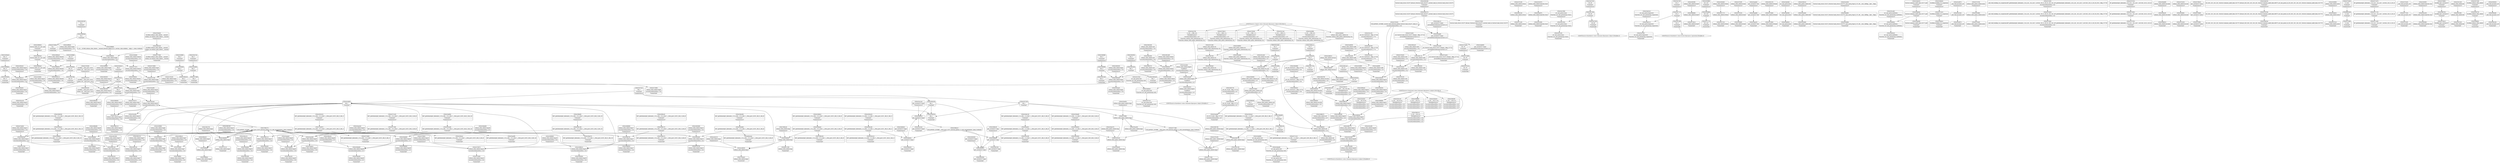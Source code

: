 digraph {
	CE0x5359ce0 [shape=record,shape=Mrecord,label="{CE0x5359ce0|selinux_xfrm_delete:tmp22|security/selinux/xfrm.c,144|*SummSource*}"]
	CE0x53612e0 [shape=record,shape=Mrecord,label="{CE0x53612e0|selinux_xfrm_delete:return}"]
	CE0x5357a60 [shape=record,shape=Mrecord,label="{CE0x5357a60|selinux_xfrm_delete:ctx|Function::selinux_xfrm_delete&Arg::ctx::|*SummSource*}"]
	CE0x538bd60 [shape=record,shape=Mrecord,label="{CE0x538bd60|selinux_xfrm_delete:tmp26|security/selinux/xfrm.c,145}"]
	CE0x538b140 [shape=record,shape=Mrecord,label="{CE0x538b140|i32_1|*Constant*|*SummSink*}"]
	CE0x53b09c0 [shape=record,shape=Mrecord,label="{CE0x53b09c0|get_current227:tmp2|*SummSource*}"]
	CE0x5352080 [shape=record,shape=Mrecord,label="{CE0x5352080|selinux_xfrm_delete:land.lhs.true2|*SummSink*}"]
	CE0x53ab900 [shape=record,shape=Mrecord,label="{CE0x53ab900|get_current227:tmp4|./arch/x86/include/asm/current.h,14|*SummSink*}"]
	CE0x5362bf0 [shape=record,shape=Mrecord,label="{CE0x5362bf0|selinux_xfrm_delete:tmp13|security/selinux/xfrm.c,142}"]
	CE0x53aa3d0 [shape=record,shape=Mrecord,label="{CE0x53aa3d0|selinux_xfrm_delete:tmp32|security/selinux/xfrm.c,150}"]
	CE0x53a7990 [shape=record,shape=Mrecord,label="{CE0x53a7990|avc_has_perm:tclass|Function::avc_has_perm&Arg::tclass::|*SummSource*}"]
	CE0x5377b70 [shape=record,shape=Mrecord,label="{CE0x5377b70|selinux_xfrm_delete:tobool1|security/selinux/xfrm.c,142}"]
	CE0x4c4afe0 [shape=record,shape=Mrecord,label="{CE0x4c4afe0|i64_1|*Constant*}"]
	CE0x53a77c0 [shape=record,shape=Mrecord,label="{CE0x53a77c0|i32_4|*Constant*}"]
	CE0x5377800 [shape=record,shape=Mrecord,label="{CE0x5377800|i64*_getelementptr_inbounds_(_2_x_i64_,_2_x_i64_*___llvm_gcov_ctr9,_i64_0,_i64_1)|*Constant*}"]
	CE0x5366aa0 [shape=record,shape=Mrecord,label="{CE0x5366aa0|%struct.xfrm_sec_ctx*_null|*Constant*|*SummSink*}"]
	CE0x538c200 [shape=record,shape=Mrecord,label="{CE0x538c200|selinux_xfrm_delete:tmp27|security/selinux/xfrm.c,145}"]
	CE0x5370f90 [shape=record,shape=Mrecord,label="{CE0x5370f90|selinux_xfrm_policy_delete:tmp1}"]
	CE0x535c4e0 [shape=record,shape=Mrecord,label="{CE0x535c4e0|selinux_xfrm_delete:ctx_sid|security/selinux/xfrm.c,147|*SummSource*}"]
	CE0x538a070 [shape=record,shape=Mrecord,label="{CE0x538a070|i64*_getelementptr_inbounds_(_15_x_i64_,_15_x_i64_*___llvm_gcov_ctr25,_i64_0,_i64_13)|*Constant*|*SummSink*}"]
	CE0x5389110 [shape=record,shape=Mrecord,label="{CE0x5389110|selinux_xfrm_delete:tmp25|security/selinux/xfrm.c,144|*SummSink*}"]
	CE0x535cca0 [shape=record,shape=Mrecord,label="{CE0x535cca0|_ret_i32_%retval.0,_!dbg_!27728|security/selinux/avc.c,775|*SummSink*}"]
	CE0x53a6e20 [shape=record,shape=Mrecord,label="{CE0x53a6e20|avc_has_perm:ssid|Function::avc_has_perm&Arg::ssid::|*SummSink*}"]
	CE0x5384210 [shape=record,shape=Mrecord,label="{CE0x5384210|i32_22|*Constant*|*SummSink*}"]
	CE0x5373b10 [shape=record,shape=Mrecord,label="{CE0x5373b10|selinux_xfrm_delete:if.end7|*SummSink*}"]
	CE0x538c310 [shape=record,shape=Mrecord,label="{CE0x538c310|selinux_xfrm_delete:tmp27|security/selinux/xfrm.c,145|*SummSource*}"]
	CE0x535bdb0 [shape=record,shape=Mrecord,label="{CE0x535bdb0|i32_142|*Constant*}"]
	CE0x5355530 [shape=record,shape=Mrecord,label="{CE0x5355530|selinux_xfrm_policy_delete:tmp}"]
	CE0x53a5ad0 [shape=record,shape=Mrecord,label="{CE0x53a5ad0|selinux_xfrm_delete:tmp31|*LoadInst*|security/selinux/xfrm.c,147}"]
	CE0x5384790 [shape=record,shape=Mrecord,label="{CE0x5384790|selinux_xfrm_delete:security|security/selinux/xfrm.c,142|*SummSource*}"]
	CE0x5357220 [shape=record,shape=Mrecord,label="{CE0x5357220|selinux_xfrm_delete:if.then|*SummSink*}"]
	CE0x53702f0 [shape=record,shape=Mrecord,label="{CE0x53702f0|selinux_xfrm_delete:if.end|*SummSource*}"]
	CE0x53aae50 [shape=record,shape=Mrecord,label="{CE0x53aae50|get_current227:bb|*SummSink*}"]
	CE0x5385270 [shape=record,shape=Mrecord,label="{CE0x5385270|%struct.task_struct.1015**_bitcast_(%struct.task_struct**_current_task_to_%struct.task_struct.1015**)|*Constant*}"]
	CE0x5360f60 [shape=record,shape=Mrecord,label="{CE0x5360f60|i64_3|*Constant*}"]
	"CONST[source:0(mediator),value:2(dynamic)][purpose:{subject}][SnkIdx:0]"
	CE0x5365500 [shape=record,shape=Mrecord,label="{CE0x5365500|i8_1|*Constant*|*SummSource*}"]
	CE0x53607d0 [shape=record,shape=Mrecord,label="{CE0x53607d0|selinux_xfrm_policy_delete:tmp2|*SummSource*}"]
	CE0x5360fd0 [shape=record,shape=Mrecord,label="{CE0x5360fd0|i64_3|*Constant*|*SummSource*}"]
	CE0x5361220 [shape=record,shape=Mrecord,label="{CE0x5361220|selinux_xfrm_delete:if.then6|*SummSource*}"]
	CE0x53abc10 [shape=record,shape=Mrecord,label="{CE0x53abc10|get_current227:tmp4|./arch/x86/include/asm/current.h,14|*SummSource*}"]
	CE0x53a64d0 [shape=record,shape=Mrecord,label="{CE0x53a64d0|avc_has_perm:entry|*SummSource*}"]
	CE0x536f9b0 [shape=record,shape=Mrecord,label="{CE0x536f9b0|selinux_xfrm_delete:tmp8|security/selinux/xfrm.c,142|*SummSink*}"]
	CE0x5379280 [shape=record,shape=Mrecord,label="{CE0x5379280|GLOBAL:__llvm_gcov_ctr25|Global_var:__llvm_gcov_ctr25|*SummSource*}"]
	CE0x53a7520 [shape=record,shape=Mrecord,label="{CE0x53a7520|i16_39|*Constant*|*SummSource*}"]
	CE0x5355b60 [shape=record,shape=Mrecord,label="{CE0x5355b60|selinux_xfrm_policy_delete:bb|*SummSink*}"]
	CE0x5356000 [shape=record,shape=Mrecord,label="{CE0x5356000|selinux_xfrm_policy_delete:call|security/selinux/xfrm.c,327|*SummSource*}"]
	CE0x53736f0 [shape=record,shape=Mrecord,label="{CE0x53736f0|i64_5|*Constant*|*SummSink*}"]
	CE0x5368b80 [shape=record,shape=Mrecord,label="{CE0x5368b80|selinux_xfrm_delete:tmp18|security/selinux/xfrm.c,142|*SummSource*}"]
	CE0x53666b0 [shape=record,shape=Mrecord,label="{CE0x53666b0|selinux_xfrm_delete:tmp21|security/selinux/xfrm.c,142|*SummSource*}"]
	CE0x53e5cc0 [shape=record,shape=Mrecord,label="{CE0x53e5cc0|i64*_getelementptr_inbounds_(_2_x_i64_,_2_x_i64_*___llvm_gcov_ctr21,_i64_0,_i64_1)|*Constant*|*SummSink*}"]
	CE0x53ab9f0 [shape=record,shape=Mrecord,label="{CE0x53ab9f0|%struct.task_struct.1015*_(%struct.task_struct.1015**)*_asm_movq_%gs:$_1:P_,$0_,_r,im,_dirflag_,_fpsr_,_flags_}"]
	CE0x5359790 [shape=record,shape=Mrecord,label="{CE0x5359790|i64_10|*Constant*|*SummSink*}"]
	CE0x53ce2a0 [shape=record,shape=Mrecord,label="{CE0x53ce2a0|get_current227:tmp3|*SummSink*}"]
	CE0x53896e0 [shape=record,shape=Mrecord,label="{CE0x53896e0|i64*_getelementptr_inbounds_(_15_x_i64_,_15_x_i64_*___llvm_gcov_ctr25,_i64_0,_i64_12)|*Constant*|*SummSink*}"]
	CE0x53ab140 [shape=record,shape=Mrecord,label="{CE0x53ab140|i64*_getelementptr_inbounds_(_2_x_i64_,_2_x_i64_*___llvm_gcov_ctr21,_i64_0,_i64_0)|*Constant*|*SummSource*}"]
	CE0x53594e0 [shape=record,shape=Mrecord,label="{CE0x53594e0|i64_11|*Constant*|*SummSource*}"]
	CE0x535eaa0 [shape=record,shape=Mrecord,label="{CE0x535eaa0|selinux_xfrm_delete:tmp4|security/selinux/xfrm.c,142|*SummSink*}"]
	CE0x535e6d0 [shape=record,shape=Mrecord,label="{CE0x535e6d0|i64*_getelementptr_inbounds_(_15_x_i64_,_15_x_i64_*___llvm_gcov_ctr25,_i64_0,_i64_6)|*Constant*}"]
	CE0x5393030 [shape=record,shape=Mrecord,label="{CE0x5393030|selinux_xfrm_delete:tmp4|security/selinux/xfrm.c,142|*SummSource*}"]
	CE0x535c0d0 [shape=record,shape=Mrecord,label="{CE0x535c0d0|i32_3|*Constant*|*SummSource*}"]
	CE0x53a7f40 [shape=record,shape=Mrecord,label="{CE0x53a7f40|avc_has_perm:requested|Function::avc_has_perm&Arg::requested::|*SummSink*}"]
	CE0x5385580 [shape=record,shape=Mrecord,label="{CE0x5385580|%struct.task_struct.1015**_bitcast_(%struct.task_struct**_current_task_to_%struct.task_struct.1015**)|*Constant*|*SummSource*}"]
	CE0x53a85e0 [shape=record,shape=Mrecord,label="{CE0x53a85e0|avc_has_perm:auditdata|Function::avc_has_perm&Arg::auditdata::|*SummSink*}"]
	CE0x537a780 [shape=record,shape=Mrecord,label="{CE0x537a780|selinux_xfrm_delete:tmp11|security/selinux/xfrm.c,142|*SummSink*}"]
	CE0x53841a0 [shape=record,shape=Mrecord,label="{CE0x53841a0|i32_22|*Constant*|*SummSource*}"]
	CE0x53603e0 [shape=record,shape=Mrecord,label="{CE0x53603e0|selinux_xfrm_delete:tmp10|security/selinux/xfrm.c,142|*SummSink*}"]
	CE0x53892b0 [shape=record,shape=Mrecord,label="{CE0x53892b0|i64*_getelementptr_inbounds_(_15_x_i64_,_15_x_i64_*___llvm_gcov_ctr25,_i64_0,_i64_12)|*Constant*|*SummSource*}"]
	CE0x5366ea0 [shape=record,shape=Mrecord,label="{CE0x5366ea0|selinux_xfrm_delete:tobool5|security/selinux/xfrm.c,144|*SummSource*}"]
	CE0x535c380 [shape=record,shape=Mrecord,label="{CE0x535c380|selinux_xfrm_delete:ctx_sid|security/selinux/xfrm.c,147}"]
	CE0x53a9cb0 [shape=record,shape=Mrecord,label="{CE0x53a9cb0|selinux_xfrm_delete:retval.0|*SummSink*}"]
	CE0x53636c0 [shape=record,shape=Mrecord,label="{CE0x53636c0|_ret_i32_%retval.0,_!dbg_!27751|security/selinux/xfrm.c,150|*SummSink*}"]
	CE0x53687f0 [shape=record,shape=Mrecord,label="{CE0x53687f0|selinux_xfrm_delete:tmp17|security/selinux/xfrm.c,142}"]
	CE0x53767e0 [shape=record,shape=Mrecord,label="{CE0x53767e0|selinux_xfrm_delete:tmp13|security/selinux/xfrm.c,142|*SummSink*}"]
	CE0x5371b10 [shape=record,shape=Mrecord,label="{CE0x5371b10|GLOBAL:lockdep_rcu_suspicious|*Constant*}"]
	CE0x5355d50 [shape=record,shape=Mrecord,label="{CE0x5355d50|selinux_xfrm_policy_delete:call|security/selinux/xfrm.c,327|*SummSink*}"]
	CE0x7060ce0 [shape=record,shape=Mrecord,label="{CE0x7060ce0|selinux_xfrm_delete:tmp|*SummSource*}"]
	CE0x536fb40 [shape=record,shape=Mrecord,label="{CE0x536fb40|selinux_xfrm_delete:tmp8|security/selinux/xfrm.c,142|*SummSource*}"]
	CE0x53a8900 [shape=record,shape=Mrecord,label="{CE0x53a8900|avc_has_perm:auditdata|Function::avc_has_perm&Arg::auditdata::}"]
	CE0x5362360 [shape=record,shape=Mrecord,label="{CE0x5362360|selinux_xfrm_delete:tmp12|security/selinux/xfrm.c,142|*SummSource*}"]
	CE0x538f8a0 [shape=record,shape=Mrecord,label="{CE0x538f8a0|selinux_xfrm_delete:tmp3}"]
	CE0x535e740 [shape=record,shape=Mrecord,label="{CE0x535e740|i64_5|*Constant*|*SummSource*}"]
	CE0x5349ae0 [shape=record,shape=Mrecord,label="{CE0x5349ae0|i64*_getelementptr_inbounds_(_15_x_i64_,_15_x_i64_*___llvm_gcov_ctr25,_i64_0,_i64_0)|*Constant*}"]
	CE0x72cdac0 [shape=record,shape=Mrecord,label="{CE0x72cdac0|selinux_xfrm_delete:tmp1|*SummSink*}"]
	CE0x5370250 [shape=record,shape=Mrecord,label="{CE0x5370250|selinux_xfrm_delete:if.end}"]
	CE0x53ce340 [shape=record,shape=Mrecord,label="{CE0x53ce340|_call_void_mcount()_#3}"]
	CE0x5378610 [shape=record,shape=Mrecord,label="{CE0x5378610|4:_i32,_:_CRE_2,4_|*MultipleSource*|security/selinux/xfrm.c,147|Function::selinux_xfrm_delete&Arg::ctx::|Function::selinux_xfrm_policy_delete&Arg::ctx::}"]
	CE0x53a6d80 [shape=record,shape=Mrecord,label="{CE0x53a6d80|avc_has_perm:ssid|Function::avc_has_perm&Arg::ssid::|*SummSource*}"]
	CE0x5391d10 [shape=record,shape=Mrecord,label="{CE0x5391d10|i64*_getelementptr_inbounds_(_15_x_i64_,_15_x_i64_*___llvm_gcov_ctr25,_i64_0,_i64_1)|*Constant*|*SummSource*}"]
	CE0x5377940 [shape=record,shape=Mrecord,label="{CE0x5377940|GLOBAL:selinux_xfrm_delete.__warned|Global_var:selinux_xfrm_delete.__warned|*SummSink*}"]
	CE0x53aade0 [shape=record,shape=Mrecord,label="{CE0x53aade0|get_current227:bb|*SummSource*}"]
	CE0x53539b0 [shape=record,shape=Mrecord,label="{CE0x53539b0|selinux_xfrm_policy_delete:entry}"]
	CE0x537afa0 [shape=record,shape=Mrecord,label="{CE0x537afa0|_call_void_lockdep_rcu_suspicious(i8*_getelementptr_inbounds_(_24_x_i8_,_24_x_i8_*_.str244,_i32_0,_i32_0),_i32_142,_i8*_getelementptr_inbounds_(_45_x_i8_,_45_x_i8_*_.str1245,_i32_0,_i32_0))_#10,_!dbg_!27729|security/selinux/xfrm.c,142|*SummSink*}"]
	CE0x538bfe0 [shape=record,shape=Mrecord,label="{CE0x538bfe0|selinux_xfrm_delete:tmp26|security/selinux/xfrm.c,145|*SummSink*}"]
	CE0x5359a50 [shape=record,shape=Mrecord,label="{CE0x5359a50|selinux_xfrm_delete:tmp22|security/selinux/xfrm.c,144|*SummSink*}"]
	CE0x606c6a0 [shape=record,shape=Mrecord,label="{CE0x606c6a0|i64*_getelementptr_inbounds_(_15_x_i64_,_15_x_i64_*___llvm_gcov_ctr25,_i64_0,_i64_6)|*Constant*|*SummSink*}"]
	CE0x538f9a0 [shape=record,shape=Mrecord,label="{CE0x538f9a0|selinux_xfrm_delete:tmp3|*SummSink*}"]
	CE0x5376350 [shape=record,shape=Mrecord,label="{CE0x5376350|COLLAPSED:_GCMRE_current_task_external_global_%struct.task_struct*:_elem_0::|security/selinux/xfrm.c,142}"]
	CE0x5361040 [shape=record,shape=Mrecord,label="{CE0x5361040|i64_3|*Constant*|*SummSink*}"]
	CE0x53707b0 [shape=record,shape=Mrecord,label="{CE0x53707b0|i8*_getelementptr_inbounds_(_45_x_i8_,_45_x_i8_*_.str1245,_i32_0,_i32_0)|*Constant*|*SummSink*}"]
	CE0x5390a20 [shape=record,shape=Mrecord,label="{CE0x5390a20|selinux_xfrm_delete:tmp3|*SummSource*}"]
	CE0x53cdc80 [shape=record,shape=Mrecord,label="{CE0x53cdc80|%struct.task_struct.1015*_(%struct.task_struct.1015**)*_asm_movq_%gs:$_1:P_,$0_,_r,im,_dirflag_,_fpsr_,_flags_|*SummSource*}"]
	CE0x538e600 [shape=record,shape=Mrecord,label="{CE0x538e600|selinux_xfrm_delete:tmp2}"]
	CE0x536acf0 [shape=record,shape=Mrecord,label="{CE0x536acf0|selinux_xfrm_delete:do.body}"]
	CE0x53a7380 [shape=record,shape=Mrecord,label="{CE0x53a7380|i16_39|*Constant*}"]
	CE0x5360180 [shape=record,shape=Mrecord,label="{CE0x5360180|selinux_xfrm_delete:tmp15|security/selinux/xfrm.c,142|*SummSource*}"]
	CE0x53730b0 [shape=record,shape=Mrecord,label="{CE0x53730b0|selinux_xfrm_delete:if.then6|*SummSink*}"]
	CE0x5364bb0 [shape=record,shape=Mrecord,label="{CE0x5364bb0|selinux_xfrm_delete:tmp16|security/selinux/xfrm.c,142}"]
	CE0x53635b0 [shape=record,shape=Mrecord,label="{CE0x53635b0|get_current227:tmp1|*SummSink*}"]
	CE0x535a5d0 [shape=record,shape=Mrecord,label="{CE0x535a5d0|selinux_xfrm_delete:tmp24|security/selinux/xfrm.c,144|*SummSink*}"]
	CE0x5370190 [shape=record,shape=Mrecord,label="{CE0x5370190|selinux_xfrm_delete:return|*SummSource*}"]
	CE0x535e1e0 [shape=record,shape=Mrecord,label="{CE0x535e1e0|4:_i32,_:_CR_20,24_|*MultipleSource*|security/selinux/xfrm.c,142|security/selinux/xfrm.c,142|security/selinux/xfrm.c,147}"]
	CE0x539d0b0 [shape=record,shape=Mrecord,label="{CE0x539d0b0|4:_i32,_:_CR_0,4_|*MultipleSource*|security/selinux/xfrm.c,142|security/selinux/xfrm.c,142|security/selinux/xfrm.c,147}"]
	CE0x7060c70 [shape=record,shape=Mrecord,label="{CE0x7060c70|COLLAPSED:_GCMRE___llvm_gcov_ctr25_internal_global_15_x_i64_zeroinitializer:_elem_0:default:}"]
	CE0x538e700 [shape=record,shape=Mrecord,label="{CE0x538e700|selinux_xfrm_delete:tmp2|*SummSource*}"]
	CE0x5378500 [shape=record,shape=Mrecord,label="{CE0x5378500|4:_i32,_:_CRE_1,2_|*MultipleSource*|security/selinux/xfrm.c,147|Function::selinux_xfrm_delete&Arg::ctx::|Function::selinux_xfrm_policy_delete&Arg::ctx::}"]
	CE0x53747b0 [shape=record,shape=Mrecord,label="{CE0x53747b0|selinux_xfrm_policy_delete:entry|*SummSource*}"]
	CE0x5369420 [shape=record,shape=Mrecord,label="{CE0x5369420|i64_4|*Constant*|*SummSink*}"]
	CE0x5374060 [shape=record,shape=Mrecord,label="{CE0x5374060|i64*_getelementptr_inbounds_(_15_x_i64_,_15_x_i64_*___llvm_gcov_ctr25,_i64_0,_i64_1)|*Constant*|*SummSink*}"]
	CE0x537d100 [shape=record,shape=Mrecord,label="{CE0x537d100|selinux_xfrm_delete:do.end|*SummSource*}"]
	CE0x6a11580 [shape=record,shape=Mrecord,label="{CE0x6a11580|selinux_xfrm_delete:tmp|*SummSink*}"]
	CE0x535f6c0 [shape=record,shape=Mrecord,label="{CE0x535f6c0|selinux_xfrm_delete:tmp6|security/selinux/xfrm.c,142}"]
	CE0x53a5760 [shape=record,shape=Mrecord,label="{CE0x53a5760|4:_i32,_:_CRE_4,8_|*MultipleSource*|security/selinux/xfrm.c,147|Function::selinux_xfrm_delete&Arg::ctx::|Function::selinux_xfrm_policy_delete&Arg::ctx::}"]
	CE0x5379b20 [shape=record,shape=Mrecord,label="{CE0x5379b20|get_current227:entry|*SummSource*}"]
	CE0x53a6230 [shape=record,shape=Mrecord,label="{CE0x53a6230|i32_(i32,_i32,_i16,_i32,_%struct.common_audit_data.1017*)*_bitcast_(i32_(i32,_i32,_i16,_i32,_%struct.common_audit_data.495*)*_avc_has_perm_to_i32_(i32,_i32,_i16,_i32,_%struct.common_audit_data.1017*)*)|*Constant*|*SummSource*}"]
	CE0x538ace0 [shape=record,shape=Mrecord,label="{CE0x538ace0|selinux_xfrm_delete:tmp29|security/selinux/xfrm.c,147|*SummSource*}"]
	CE0x5364a00 [shape=record,shape=Mrecord,label="{CE0x5364a00|selinux_xfrm_delete:tmp15|security/selinux/xfrm.c,142|*SummSink*}"]
	CE0x4c4b120 [shape=record,shape=Mrecord,label="{CE0x4c4b120|selinux_xfrm_delete:tmp1|*SummSource*}"]
	CE0x53a8490 [shape=record,shape=Mrecord,label="{CE0x53a8490|%struct.common_audit_data.1017*_null|*Constant*|*SummSink*}"]
	CE0x5356880 [shape=record,shape=Mrecord,label="{CE0x5356880|selinux_xfrm_delete:entry|*SummSource*}"]
	CE0x5379e60 [shape=record,shape=Mrecord,label="{CE0x5379e60|get_current227:entry}"]
	CE0x5373790 [shape=record,shape=Mrecord,label="{CE0x5373790|selinux_xfrm_delete:tmp9|security/selinux/xfrm.c,142}"]
	CE0x537efb0 [shape=record,shape=Mrecord,label="{CE0x537efb0|i1_true|*Constant*|*SummSink*}"]
	CE0x534a8c0 [shape=record,shape=Mrecord,label="{CE0x534a8c0|selinux_xfrm_delete:entry}"]
	CE0x535fec0 [shape=record,shape=Mrecord,label="{CE0x535fec0|i64*_getelementptr_inbounds_(_15_x_i64_,_15_x_i64_*___llvm_gcov_ctr25,_i64_0,_i64_8)|*Constant*|*SummSink*}"]
	CE0x5373860 [shape=record,shape=Mrecord,label="{CE0x5373860|selinux_xfrm_delete:tmp9|security/selinux/xfrm.c,142|*SummSink*}"]
	CE0x537a340 [shape=record,shape=Mrecord,label="{CE0x537a340|_ret_%struct.task_struct.1015*_%tmp4,_!dbg_!27714|./arch/x86/include/asm/current.h,14|*SummSource*}"]
	CE0x53a7cf0 [shape=record,shape=Mrecord,label="{CE0x53a7cf0|i32_4|*Constant*|*SummSource*}"]
	CE0x5373bd0 [shape=record,shape=Mrecord,label="{CE0x5373bd0|selinux_xfrm_delete:if.then6}"]
	CE0x53610e0 [shape=record,shape=Mrecord,label="{CE0x53610e0|i64_2|*Constant*}"]
	CE0x5389000 [shape=record,shape=Mrecord,label="{CE0x5389000|selinux_xfrm_delete:tmp25|security/selinux/xfrm.c,144|*SummSource*}"]
	CE0x53562c0 [shape=record,shape=Mrecord,label="{CE0x53562c0|selinux_xfrm_policy_delete:bb|*SummSource*}"]
	CE0x53aa6c0 [shape=record,shape=Mrecord,label="{CE0x53aa6c0|selinux_xfrm_delete:tmp32|security/selinux/xfrm.c,150|*SummSink*}"]
	CE0x535af50 [shape=record,shape=Mrecord,label="{CE0x535af50|selinux_xfrm_policy_delete:tmp1|*SummSource*}"]
	CE0x534a4b0 [shape=record,shape=Mrecord,label="{CE0x534a4b0|selinux_xfrm_policy_delete:ctx|Function::selinux_xfrm_policy_delete&Arg::ctx::|*SummSink*}"]
	CE0x5371970 [shape=record,shape=Mrecord,label="{CE0x5371970|i8*_getelementptr_inbounds_(_24_x_i8_,_24_x_i8_*_.str244,_i32_0,_i32_0)|*Constant*|*SummSource*}"]
	CE0x535bb50 [shape=record,shape=Mrecord,label="{CE0x535bb50|GLOBAL:lockdep_rcu_suspicious|*Constant*|*SummSource*}"]
	CE0x53738d0 [shape=record,shape=Mrecord,label="{CE0x53738d0|selinux_xfrm_delete:tmp9|security/selinux/xfrm.c,142|*SummSource*}"]
	CE0x53a7210 [shape=record,shape=Mrecord,label="{CE0x53a7210|avc_has_perm:tsid|Function::avc_has_perm&Arg::tsid::|*SummSink*}"]
	CE0x5372710 [shape=record,shape=Mrecord,label="{CE0x5372710|i32_142|*Constant*|*SummSink*}"]
	CE0x5368d10 [shape=record,shape=Mrecord,label="{CE0x5368d10|selinux_xfrm_delete:do.body|*SummSink*}"]
	CE0x5359fd0 [shape=record,shape=Mrecord,label="{CE0x5359fd0|selinux_xfrm_delete:tmp23|security/selinux/xfrm.c,144|*SummSource*}"]
	CE0x535f960 [shape=record,shape=Mrecord,label="{CE0x535f960|selinux_xfrm_delete:tmp6|security/selinux/xfrm.c,142|*SummSink*}"]
	CE0x53665d0 [shape=record,shape=Mrecord,label="{CE0x53665d0|selinux_xfrm_delete:tmp20|security/selinux/xfrm.c,142|*SummSink*}"]
	CE0x5358a00 [shape=record,shape=Mrecord,label="{CE0x5358a00|GLOBAL:selinux_xfrm_delete.__warned|Global_var:selinux_xfrm_delete.__warned|*SummSource*}"]
	CE0x535bf60 [shape=record,shape=Mrecord,label="{CE0x535bf60|i32_142|*Constant*|*SummSource*}"]
	CE0x534a970 [shape=record,shape=Mrecord,label="{CE0x534a970|selinux_xfrm_delete:land.lhs.true2}"]
	CE0x5360280 [shape=record,shape=Mrecord,label="{CE0x5360280|selinux_xfrm_delete:tmp10|security/selinux/xfrm.c,142}"]
	CE0x538a660 [shape=record,shape=Mrecord,label="{CE0x538a660|selinux_xfrm_delete:tmp28|security/selinux/xfrm.c,147}"]
	"CONST[source:0(mediator),value:2(dynamic)][purpose:{object}][SnkIdx:2]"
	CE0x5360580 [shape=record,shape=Mrecord,label="{CE0x5360580|selinux_xfrm_delete:tmp11|security/selinux/xfrm.c,142}"]
	CE0x5361bd0 [shape=record,shape=Mrecord,label="{CE0x5361bd0|selinux_xfrm_delete:tobool|security/selinux/xfrm.c,142|*SummSink*}"]
	CE0x537e620 [shape=record,shape=Mrecord,label="{CE0x537e620|_call_void_lockdep_rcu_suspicious(i8*_getelementptr_inbounds_(_24_x_i8_,_24_x_i8_*_.str244,_i32_0,_i32_0),_i32_142,_i8*_getelementptr_inbounds_(_45_x_i8_,_45_x_i8_*_.str1245,_i32_0,_i32_0))_#10,_!dbg_!27729|security/selinux/xfrm.c,142}"]
	CE0x5392ee0 [shape=record,shape=Mrecord,label="{CE0x5392ee0|i64_2|*Constant*|*SummSink*}"]
	CE0x5385cd0 [shape=record,shape=Mrecord,label="{CE0x5385cd0|i64*_getelementptr_inbounds_(_2_x_i64_,_2_x_i64_*___llvm_gcov_ctr21,_i64_0,_i64_1)|*Constant*}"]
	CE0x53a81e0 [shape=record,shape=Mrecord,label="{CE0x53a81e0|avc_has_perm:requested|Function::avc_has_perm&Arg::requested::|*SummSource*}"]
	CE0x538b0d0 [shape=record,shape=Mrecord,label="{CE0x538b0d0|i32_1|*Constant*|*SummSource*}"]
	CE0x5373e50 [shape=record,shape=Mrecord,label="{CE0x5373e50|_call_void_mcount()_#3|*SummSource*}"]
	CE0x53565f0 [shape=record,shape=Mrecord,label="{CE0x53565f0|selinux_xfrm_delete:land.lhs.true|*SummSource*}"]
	CE0x53b0950 [shape=record,shape=Mrecord,label="{CE0x53b0950|get_current227:tmp2}"]
	CE0x5376af0 [shape=record,shape=Mrecord,label="{CE0x5376af0|selinux_xfrm_delete:tmp14|security/selinux/xfrm.c,142|*SummSink*}"]
	CE0x5370740 [shape=record,shape=Mrecord,label="{CE0x5370740|i8*_getelementptr_inbounds_(_45_x_i8_,_45_x_i8_*_.str1245,_i32_0,_i32_0)|*Constant*|*SummSource*}"]
	CE0x5385a20 [shape=record,shape=Mrecord,label="{CE0x5385a20|selinux_xfrm_delete:call4|security/selinux/xfrm.c,142|*SummSource*}"]
	CE0x538ab60 [shape=record,shape=Mrecord,label="{CE0x538ab60|i32_1|*Constant*}"]
	CE0x535ce80 [shape=record,shape=Mrecord,label="{CE0x535ce80|i64*_getelementptr_inbounds_(_15_x_i64_,_15_x_i64_*___llvm_gcov_ctr25,_i64_0,_i64_14)|*Constant*}"]
	CE0x5385640 [shape=record,shape=Mrecord,label="{CE0x5385640|selinux_xfrm_delete:tmp18|security/selinux/xfrm.c,142|*SummSink*}"]
	CE0x53aa940 [shape=record,shape=Mrecord,label="{CE0x53aa940|selinux_xfrm_delete:tmp33|security/selinux/xfrm.c,150}"]
	CE0x53a6ee0 [shape=record,shape=Mrecord,label="{CE0x53a6ee0|avc_has_perm:tsid|Function::avc_has_perm&Arg::tsid::}"]
	CE0x53632a0 [shape=record,shape=Mrecord,label="{CE0x53632a0|GLOBAL:selinux_xfrm_delete.__warned|Global_var:selinux_xfrm_delete.__warned}"]
	CE0x5360c70 [shape=record,shape=Mrecord,label="{CE0x5360c70|i64*_getelementptr_inbounds_(_15_x_i64_,_15_x_i64_*___llvm_gcov_ctr25,_i64_0,_i64_9)|*Constant*}"]
	CE0x538bb70 [shape=record,shape=Mrecord,label="{CE0x538bb70|selinux_xfrm_delete:sid|security/selinux/xfrm.c,147|*SummSource*}"]
	CE0x5368780 [shape=record,shape=Mrecord,label="{CE0x5368780|GLOBAL:get_current227|*Constant*}"]
	CE0x535d550 [shape=record,shape=Mrecord,label="{CE0x535d550|selinux_xfrm_delete:tmp19|security/selinux/xfrm.c,142|*SummSink*}"]
	"CONST[source:0(mediator),value:0(static)][purpose:{operation}][SnkIdx:3]"
	CE0x538c190 [shape=record,shape=Mrecord,label="{CE0x538c190|i64*_getelementptr_inbounds_(_15_x_i64_,_15_x_i64_*___llvm_gcov_ctr25,_i64_0,_i64_13)|*Constant*}"]
	CE0x538b250 [shape=record,shape=Mrecord,label="{CE0x538b250|selinux_xfrm_delete:sid|security/selinux/xfrm.c,147|*SummSink*}"]
	CE0x5364c20 [shape=record,shape=Mrecord,label="{CE0x5364c20|selinux_xfrm_delete:tmp16|security/selinux/xfrm.c,142|*SummSource*}"]
	CE0x53a7650 [shape=record,shape=Mrecord,label="{CE0x53a7650|i16_39|*Constant*|*SummSink*}"]
	CE0x5359210 [shape=record,shape=Mrecord,label="{CE0x5359210|selinux_xfrm_delete:tobool5|security/selinux/xfrm.c,144|*SummSink*}"]
	CE0x5392f50 [shape=record,shape=Mrecord,label="{CE0x5392f50|i64_2|*Constant*|*SummSource*}"]
	CE0x53741c0 [shape=record,shape=Mrecord,label="{CE0x53741c0|selinux_xfrm_delete:tmp2|*SummSink*}"]
	CE0x5378200 [shape=record,shape=Mrecord,label="{CE0x5378200|selinux_xfrm_delete:tmp5|security/selinux/xfrm.c,142|*SummSource*}"]
	CE0x535ad40 [shape=record,shape=Mrecord,label="{CE0x535ad40|selinux_xfrm_policy_delete:bb}"]
	CE0x5365360 [shape=record,shape=Mrecord,label="{CE0x5365360|selinux_xfrm_delete:tmp16|security/selinux/xfrm.c,142|*SummSink*}"]
	CE0x5384830 [shape=record,shape=Mrecord,label="{CE0x5384830|selinux_xfrm_delete:security|security/selinux/xfrm.c,142|*SummSink*}"]
	CE0x5353070 [shape=record,shape=Mrecord,label="{CE0x5353070|selinux_xfrm_delete:land.lhs.true2|*SummSource*}"]
	CE0x5368db0 [shape=record,shape=Mrecord,label="{CE0x5368db0|selinux_xfrm_delete:if.end7}"]
	CE0x606c840 [shape=record,shape=Mrecord,label="{CE0x606c840|i1_true|*Constant*}"]
	CE0x537af30 [shape=record,shape=Mrecord,label="{CE0x537af30|_call_void_lockdep_rcu_suspicious(i8*_getelementptr_inbounds_(_24_x_i8_,_24_x_i8_*_.str244,_i32_0,_i32_0),_i32_142,_i8*_getelementptr_inbounds_(_45_x_i8_,_45_x_i8_*_.str1245,_i32_0,_i32_0))_#10,_!dbg_!27729|security/selinux/xfrm.c,142|*SummSource*}"]
	CE0x5358e90 [shape=record,shape=Mrecord,label="{CE0x5358e90|i64_4|*Constant*}"]
	CE0x535a770 [shape=record,shape=Mrecord,label="{CE0x535a770|selinux_xfrm_delete:tmp25|security/selinux/xfrm.c,144}"]
	CE0x535d0c0 [shape=record,shape=Mrecord,label="{CE0x535d0c0|selinux_xfrm_delete:retval.0}"]
	CE0x5360e70 [shape=record,shape=Mrecord,label="{CE0x5360e70|i64*_getelementptr_inbounds_(_15_x_i64_,_15_x_i64_*___llvm_gcov_ctr25,_i64_0,_i64_9)|*Constant*|*SummSink*}"]
	CE0x7060c00 [shape=record,shape=Mrecord,label="{CE0x7060c00|i64*_getelementptr_inbounds_(_15_x_i64_,_15_x_i64_*___llvm_gcov_ctr25,_i64_0,_i64_0)|*Constant*|*SummSink*}"]
	CE0x53aafc0 [shape=record,shape=Mrecord,label="{CE0x53aafc0|i64*_getelementptr_inbounds_(_2_x_i64_,_2_x_i64_*___llvm_gcov_ctr21,_i64_0,_i64_0)|*Constant*}"]
	CE0x538b6e0 [shape=record,shape=Mrecord,label="{CE0x538b6e0|selinux_xfrm_delete:sid|security/selinux/xfrm.c,147}"]
	CE0x536ad60 [shape=record,shape=Mrecord,label="{CE0x536ad60|selinux_xfrm_delete:do.body|*SummSource*}"]
	CE0x5368930 [shape=record,shape=Mrecord,label="{CE0x5368930|selinux_xfrm_delete:tmp17|security/selinux/xfrm.c,142|*SummSink*}"]
	CE0x538abd0 [shape=record,shape=Mrecord,label="{CE0x538abd0|selinux_xfrm_delete:tmp29|security/selinux/xfrm.c,147}"]
	CE0x53aac40 [shape=record,shape=Mrecord,label="{CE0x53aac40|selinux_xfrm_delete:tmp33|security/selinux/xfrm.c,150|*SummSink*}"]
	CE0x5358820 [shape=record,shape=Mrecord,label="{CE0x5358820|i64*_getelementptr_inbounds_(_2_x_i64_,_2_x_i64_*___llvm_gcov_ctr9,_i64_0,_i64_0)|*Constant*}"]
	CE0x538a9e0 [shape=record,shape=Mrecord,label="{CE0x538a9e0|selinux_xfrm_delete:tmp28|security/selinux/xfrm.c,147|*SummSink*}"]
	CE0x5363200 [shape=record,shape=Mrecord,label="{CE0x5363200|i64_1|*Constant*}"]
	CE0x535a130 [shape=record,shape=Mrecord,label="{CE0x535a130|selinux_xfrm_delete:tmp23|security/selinux/xfrm.c,144|*SummSink*}"]
	CE0x53a8110 [shape=record,shape=Mrecord,label="{CE0x53a8110|avc_has_perm:requested|Function::avc_has_perm&Arg::requested::}"]
	CE0x53a8760 [shape=record,shape=Mrecord,label="{CE0x53a8760|_ret_i32_%retval.0,_!dbg_!27728|security/selinux/avc.c,775}"]
	CE0x53567d0 [shape=record,shape=Mrecord,label="{CE0x53567d0|selinux_xfrm_delete:ctx|Function::selinux_xfrm_delete&Arg::ctx::}"]
	CE0x53cd970 [shape=record,shape=Mrecord,label="{CE0x53cd970|_call_void_mcount()_#3|*SummSink*}"]
	CE0x5371a00 [shape=record,shape=Mrecord,label="{CE0x5371a00|i8*_getelementptr_inbounds_(_24_x_i8_,_24_x_i8_*_.str244,_i32_0,_i32_0)|*Constant*|*SummSink*}"]
	CE0x53aa8d0 [shape=record,shape=Mrecord,label="{CE0x53aa8d0|get_current227:bb}"]
	CE0x5366770 [shape=record,shape=Mrecord,label="{CE0x5366770|selinux_xfrm_delete:tmp21|security/selinux/xfrm.c,142|*SummSink*}"]
	CE0x53a9f40 [shape=record,shape=Mrecord,label="{CE0x53a9f40|i64*_getelementptr_inbounds_(_15_x_i64_,_15_x_i64_*___llvm_gcov_ctr25,_i64_0,_i64_14)|*Constant*|*SummSource*}"]
	CE0x53521d0 [shape=record,shape=Mrecord,label="{CE0x53521d0|selinux_xfrm_delete:bb|*SummSource*}"]
	CE0x535db10 [shape=record,shape=Mrecord,label="{CE0x535db10|selinux_xfrm_policy_delete:tmp3}"]
	CE0x538a6d0 [shape=record,shape=Mrecord,label="{CE0x538a6d0|selinux_xfrm_delete:tmp28|security/selinux/xfrm.c,147|*SummSource*}"]
	CE0x5361c90 [shape=record,shape=Mrecord,label="{CE0x5361c90|selinux_xfrm_policy_delete:tmp2|*SummSink*}"]
	CE0x53a7dd0 [shape=record,shape=Mrecord,label="{CE0x53a7dd0|i32_4|*Constant*|*SummSink*}"]
	CE0x5358f00 [shape=record,shape=Mrecord,label="{CE0x5358f00|i64_4|*Constant*|*SummSource*}"]
	CE0x535f880 [shape=record,shape=Mrecord,label="{CE0x535f880|selinux_xfrm_delete:tmp6|security/selinux/xfrm.c,142|*SummSource*}"]
	CE0x53b0a30 [shape=record,shape=Mrecord,label="{CE0x53b0a30|get_current227:tmp2|*SummSink*}"]
	CE0x535d410 [shape=record,shape=Mrecord,label="{CE0x535d410|selinux_xfrm_delete:tmp19|security/selinux/xfrm.c,142}"]
	CE0x53712c0 [shape=record,shape=Mrecord,label="{CE0x53712c0|i64*_getelementptr_inbounds_(_2_x_i64_,_2_x_i64_*___llvm_gcov_ctr9,_i64_0,_i64_1)|*Constant*|*SummSink*}"]
	CE0x5376450 [shape=record,shape=Mrecord,label="{CE0x5376450|selinux_xfrm_delete:cred|security/selinux/xfrm.c,142|*SummSource*}"]
	CE0x53663a0 [shape=record,shape=Mrecord,label="{CE0x53663a0|%struct.xfrm_sec_ctx*_null|*Constant*}"]
	CE0x5388c00 [shape=record,shape=Mrecord,label="{CE0x5388c00|get_current227:tmp|*SummSource*}"]
	CE0x5384540 [shape=record,shape=Mrecord,label="{CE0x5384540|selinux_xfrm_delete:security|security/selinux/xfrm.c,142}"]
	CE0x535cc30 [shape=record,shape=Mrecord,label="{CE0x535cc30|_ret_i32_%retval.0,_!dbg_!27728|security/selinux/avc.c,775|*SummSource*}"]
	CE0x5359ac0 [shape=record,shape=Mrecord,label="{CE0x5359ac0|i64*_getelementptr_inbounds_(_15_x_i64_,_15_x_i64_*___llvm_gcov_ctr25,_i64_0,_i64_12)|*Constant*}"]
	CE0x53769e0 [shape=record,shape=Mrecord,label="{CE0x53769e0|selinux_xfrm_delete:tmp14|security/selinux/xfrm.c,142|*SummSource*}"]
	CE0x53772b0 [shape=record,shape=Mrecord,label="{CE0x53772b0|selinux_xfrm_policy_delete:tmp3|*SummSink*}"]
	CE0x5375ed0 [shape=record,shape=Mrecord,label="{CE0x5375ed0|i32_78|*Constant*|*SummSource*}"]
	CE0x53600a0 [shape=record,shape=Mrecord,label="{CE0x53600a0|i8_1|*Constant*}"]
	CE0x5358350 [shape=record,shape=Mrecord,label="{CE0x5358350|i64_1|*Constant*|*SummSink*}"]
	CE0x5362100 [shape=record,shape=Mrecord,label="{CE0x5362100|selinux_xfrm_delete:tmp12|security/selinux/xfrm.c,142}"]
	CE0x5368fa0 [shape=record,shape=Mrecord,label="{CE0x5368fa0|GLOBAL:selinux_xfrm_delete|*Constant*|*SummSink*}"]
	CE0x5366850 [shape=record,shape=Mrecord,label="{CE0x5366850|%struct.xfrm_sec_ctx*_null|*Constant*|*SummSource*}"]
	CE0x535a490 [shape=record,shape=Mrecord,label="{CE0x535a490|selinux_xfrm_delete:tmp24|security/selinux/xfrm.c,144|*SummSource*}"]
	CE0x5357430 [shape=record,shape=Mrecord,label="{CE0x5357430|i64_1|*Constant*}"]
	CE0x5397720 [shape=record,shape=Mrecord,label="{CE0x5397720|i32_0|*Constant*|*SummSink*}"]
	CE0x53564d0 [shape=record,shape=Mrecord,label="{CE0x53564d0|selinux_xfrm_delete:if.then|*SummSource*}"]
	CE0x5349eb0 [shape=record,shape=Mrecord,label="{CE0x5349eb0|selinux_xfrm_policy_delete:ctx|Function::selinux_xfrm_policy_delete&Arg::ctx::|*SummSource*}"]
	CE0x5376970 [shape=record,shape=Mrecord,label="{CE0x5376970|selinux_xfrm_delete:tmp14|security/selinux/xfrm.c,142}"]
	CE0x535c2a0 [shape=record,shape=Mrecord,label="{CE0x535c2a0|4:_i32,_:_CRE_0,1_|*MultipleSource*|security/selinux/xfrm.c,147|Function::selinux_xfrm_delete&Arg::ctx::|Function::selinux_xfrm_policy_delete&Arg::ctx::}"]
	CE0x5385b30 [shape=record,shape=Mrecord,label="{CE0x5385b30|selinux_xfrm_delete:call4|security/selinux/xfrm.c,142|*SummSink*}"]
	CE0x5372930 [shape=record,shape=Mrecord,label="{CE0x5372930|i8*_getelementptr_inbounds_(_45_x_i8_,_45_x_i8_*_.str1245,_i32_0,_i32_0)|*Constant*}"]
	CE0x5356730 [shape=record,shape=Mrecord,label="{CE0x5356730|GLOBAL:selinux_xfrm_delete|*Constant*}"]
	CE0x5389c60 [shape=record,shape=Mrecord,label="{CE0x5389c60|selinux_xfrm_delete:tmp27|security/selinux/xfrm.c,145|*SummSink*}"]
	CE0x53a6360 [shape=record,shape=Mrecord,label="{CE0x53a6360|avc_has_perm:entry}"]
	CE0x5359c10 [shape=record,shape=Mrecord,label="{CE0x5359c10|selinux_xfrm_delete:tmp22|security/selinux/xfrm.c,144}"]
	CE0x5363730 [shape=record,shape=Mrecord,label="{CE0x5363730|_ret_i32_%call,_!dbg_!27713|security/selinux/xfrm.c,327|*SummSource*}"]
	CE0x53942d0 [shape=record,shape=Mrecord,label="{CE0x53942d0|selinux_xfrm_delete:call|security/selinux/xfrm.c,142|*SummSource*}"]
	CE0x53a59b0 [shape=record,shape=Mrecord,label="{CE0x53a59b0|4:_i32,_:_CRE_8,8_|*MultipleSource*|security/selinux/xfrm.c,147|Function::selinux_xfrm_delete&Arg::ctx::|Function::selinux_xfrm_policy_delete&Arg::ctx::}"]
	CE0x535c060 [shape=record,shape=Mrecord,label="{CE0x535c060|i32_3|*Constant*|*SummSink*}"]
	CE0x5371e30 [shape=record,shape=Mrecord,label="{CE0x5371e30|i64*_getelementptr_inbounds_(_15_x_i64_,_15_x_i64_*___llvm_gcov_ctr25,_i64_0,_i64_8)|*Constant*|*SummSource*}"]
	CE0x535de50 [shape=record,shape=Mrecord,label="{CE0x535de50|4:_i32,_:_CR_12,16_|*MultipleSource*|security/selinux/xfrm.c,142|security/selinux/xfrm.c,142|security/selinux/xfrm.c,147}"]
	CE0x53b0b20 [shape=record,shape=Mrecord,label="{CE0x53b0b20|get_current227:tmp3}"]
	CE0x53a6ad0 [shape=record,shape=Mrecord,label="{CE0x53a6ad0|avc_has_perm:ssid|Function::avc_has_perm&Arg::ssid::}"]
	CE0x53628c0 [shape=record,shape=Mrecord,label="{CE0x53628c0|get_current227:tmp1}"]
	CE0x5374570 [shape=record,shape=Mrecord,label="{CE0x5374570|GLOBAL:__llvm_gcov_ctr25|Global_var:__llvm_gcov_ctr25}"]
	CE0x539d3f0 [shape=record,shape=Mrecord,label="{CE0x539d3f0|4:_i32,_:_CR_8,12_|*MultipleSource*|security/selinux/xfrm.c,142|security/selinux/xfrm.c,142|security/selinux/xfrm.c,147}"]
	CE0x5370e80 [shape=record,shape=Mrecord,label="{CE0x5370e80|selinux_xfrm_policy_delete:entry|*SummSink*}"]
	CE0x53930a0 [shape=record,shape=Mrecord,label="{CE0x53930a0|selinux_xfrm_delete:tmp4|security/selinux/xfrm.c,142}"]
	CE0x535ac90 [shape=record,shape=Mrecord,label="{CE0x535ac90|selinux_xfrm_policy_delete:tmp1|*SummSink*}"]
	CE0x537a450 [shape=record,shape=Mrecord,label="{CE0x537a450|_ret_%struct.task_struct.1015*_%tmp4,_!dbg_!27714|./arch/x86/include/asm/current.h,14|*SummSink*}"]
	CE0x53a80a0 [shape=record,shape=Mrecord,label="{CE0x53a80a0|%struct.common_audit_data.1017*_null|*Constant*}"]
	CE0x5366bb0 [shape=record,shape=Mrecord,label="{CE0x5366bb0|i64_11|*Constant*}"]
	CE0x53659b0 [shape=record,shape=Mrecord,label="{CE0x53659b0|selinux_xfrm_delete:land.lhs.true|*SummSink*}"]
	CE0x5378270 [shape=record,shape=Mrecord,label="{CE0x5378270|selinux_xfrm_delete:tmp5|security/selinux/xfrm.c,142|*SummSink*}"]
	CE0x53aa0f0 [shape=record,shape=Mrecord,label="{CE0x53aa0f0|i64*_getelementptr_inbounds_(_15_x_i64_,_15_x_i64_*___llvm_gcov_ctr25,_i64_0,_i64_14)|*Constant*|*SummSink*}"]
	CE0x5371720 [shape=record,shape=Mrecord,label="{CE0x5371720|i8*_getelementptr_inbounds_(_24_x_i8_,_24_x_i8_*_.str244,_i32_0,_i32_0)|*Constant*}"]
	CE0x5394180 [shape=record,shape=Mrecord,label="{CE0x5394180|_call_void_mcount()_#3|*SummSink*}"]
	CE0x53595f0 [shape=record,shape=Mrecord,label="{CE0x53595f0|i64_11|*Constant*|*SummSink*}"]
	CE0x53a5d10 [shape=record,shape=Mrecord,label="{CE0x53a5d10|selinux_xfrm_delete:tmp31|*LoadInst*|security/selinux/xfrm.c,147|*SummSink*}"]
	CE0x5357bc0 [shape=record,shape=Mrecord,label="{CE0x5357bc0|i64_1|*Constant*|*SummSource*}"]
	CE0x535fa60 [shape=record,shape=Mrecord,label="{CE0x535fa60|selinux_xfrm_delete:if.end|*SummSink*}"]
	CE0x53a6000 [shape=record,shape=Mrecord,label="{CE0x53a6000|selinux_xfrm_delete:call8|security/selinux/xfrm.c,147|*SummSource*}"]
	CE0x5356ca0 [shape=record,shape=Mrecord,label="{CE0x5356ca0|i64*_getelementptr_inbounds_(_2_x_i64_,_2_x_i64_*___llvm_gcov_ctr9,_i64_0,_i64_1)|*Constant*|*SummSource*}"]
	CE0x53cda60 [shape=record,shape=Mrecord,label="{CE0x53cda60|get_current227:tmp4|./arch/x86/include/asm/current.h,14}"]
	CE0x536fec0 [shape=record,shape=Mrecord,label="{CE0x536fec0|selinux_xfrm_delete:tmp7|security/selinux/xfrm.c,142|*SummSource*}"]
	CE0x53a62a0 [shape=record,shape=Mrecord,label="{CE0x53a62a0|i32_(i32,_i32,_i16,_i32,_%struct.common_audit_data.1017*)*_bitcast_(i32_(i32,_i32,_i16,_i32,_%struct.common_audit_data.495*)*_avc_has_perm_to_i32_(i32,_i32,_i16,_i32,_%struct.common_audit_data.1017*)*)|*Constant*|*SummSink*}"]
	CE0x5379fb0 [shape=record,shape=Mrecord,label="{CE0x5379fb0|get_current227:entry|*SummSink*}"]
	CE0x5358dd0 [shape=record,shape=Mrecord,label="{CE0x5358dd0|selinux_xfrm_delete:tobool1|security/selinux/xfrm.c,142|*SummSource*}"]
	CE0x538bdd0 [shape=record,shape=Mrecord,label="{CE0x538bdd0|selinux_xfrm_delete:tmp26|security/selinux/xfrm.c,145|*SummSource*}"]
	CE0x5356e00 [shape=record,shape=Mrecord,label="{CE0x5356e00|selinux_xfrm_policy_delete:tmp|*SummSink*}"]
	CE0x535fb80 [shape=record,shape=Mrecord,label="{CE0x535fb80|selinux_xfrm_delete:do.end}"]
	CE0x53a70e0 [shape=record,shape=Mrecord,label="{CE0x53a70e0|avc_has_perm:tsid|Function::avc_has_perm&Arg::tsid::|*SummSource*}"]
	CE0x535e480 [shape=record,shape=Mrecord,label="{CE0x535e480|selinux_xfrm_delete:tmp30|security/selinux/xfrm.c,147|*SummSink*}"]
	CE0x53520f0 [shape=record,shape=Mrecord,label="{CE0x53520f0|selinux_xfrm_delete:bb}"]
	CE0x5366d50 [shape=record,shape=Mrecord,label="{CE0x5366d50|selinux_xfrm_delete:tobool5|security/selinux/xfrm.c,144}"]
	CE0x53a8420 [shape=record,shape=Mrecord,label="{CE0x53a8420|%struct.common_audit_data.1017*_null|*Constant*|*SummSource*}"]
	CE0x5371fd0 [shape=record,shape=Mrecord,label="{CE0x5371fd0|i64*_getelementptr_inbounds_(_15_x_i64_,_15_x_i64_*___llvm_gcov_ctr25,_i64_0,_i64_8)|*Constant*}"]
	CE0x537f260 [shape=record,shape=Mrecord,label="{CE0x537f260|%struct.task_struct.1015**_bitcast_(%struct.task_struct**_current_task_to_%struct.task_struct.1015**)|*Constant*|*SummSink*}"]
	CE0x5362930 [shape=record,shape=Mrecord,label="{CE0x5362930|get_current227:tmp1|*SummSource*}"]
	CE0x535f470 [shape=record,shape=Mrecord,label="{CE0x535f470|128:_i8*,_:_CR_128,136_|*MultipleSource*|security/selinux/xfrm.c,142|security/selinux/xfrm.c,142}"]
	CE0x535d6f0 [shape=record,shape=Mrecord,label="{CE0x535d6f0|selinux_xfrm_delete:tmp19|security/selinux/xfrm.c,142|*SummSource*}"]
	CE0x53cdd60 [shape=record,shape=Mrecord,label="{CE0x53cdd60|%struct.task_struct.1015*_(%struct.task_struct.1015**)*_asm_movq_%gs:$_1:P_,$0_,_r,im,_dirflag_,_fpsr_,_flags_|*SummSink*}"]
	CE0x5379680 [shape=record,shape=Mrecord,label="{CE0x5379680|GLOBAL:get_current227|*Constant*|*SummSource*}"]
	CE0x538b3f0 [shape=record,shape=Mrecord,label="{CE0x538b3f0|i32_3|*Constant*}"]
	CE0x5358960 [shape=record,shape=Mrecord,label="{CE0x5358960|_ret_i32_%retval.0,_!dbg_!27751|security/selinux/xfrm.c,150}"]
	CE0x5389ef0 [shape=record,shape=Mrecord,label="{CE0x5389ef0|i64*_getelementptr_inbounds_(_15_x_i64_,_15_x_i64_*___llvm_gcov_ctr25,_i64_0,_i64_13)|*Constant*|*SummSource*}"]
	CE0x53a5ed0 [shape=record,shape=Mrecord,label="{CE0x53a5ed0|selinux_xfrm_delete:call8|security/selinux/xfrm.c,147}"]
	CE0x5349f50 [shape=record,shape=Mrecord,label="{CE0x5349f50|selinux_xfrm_policy_delete:ctx|Function::selinux_xfrm_policy_delete&Arg::ctx::}"]
	CE0x5368b10 [shape=record,shape=Mrecord,label="{CE0x5368b10|selinux_xfrm_delete:tmp18|security/selinux/xfrm.c,142}"]
	CE0x5359f60 [shape=record,shape=Mrecord,label="{CE0x5359f60|selinux_xfrm_delete:tmp23|security/selinux/xfrm.c,144}"]
	CE0x5357170 [shape=record,shape=Mrecord,label="{CE0x5357170|selinux_xfrm_delete:if.then}"]
	CE0x53a60f0 [shape=record,shape=Mrecord,label="{CE0x53a60f0|selinux_xfrm_delete:call8|security/selinux/xfrm.c,147|*SummSink*}"]
	CE0x534a160 [shape=record,shape=Mrecord,label="{CE0x534a160|selinux_xfrm_delete:land.lhs.true}"]
	CE0x535f8f0 [shape=record,shape=Mrecord,label="{CE0x535f8f0|selinux_xfrm_delete:tmp7|security/selinux/xfrm.c,142}"]
	CE0x5362de0 [shape=record,shape=Mrecord,label="{CE0x5362de0|i64*_getelementptr_inbounds_(_2_x_i64_,_2_x_i64_*___llvm_gcov_ctr9,_i64_0,_i64_0)|*Constant*|*SummSink*}"]
	CE0x535e4f0 [shape=record,shape=Mrecord,label="{CE0x535e4f0|selinux_xfrm_delete:tmp30|security/selinux/xfrm.c,147|*SummSource*}"]
	CE0x5392fc0 [shape=record,shape=Mrecord,label="{CE0x5392fc0|i64_0|*Constant*}"]
	CE0x5359940 [shape=record,shape=Mrecord,label="{CE0x5359940|i64_10|*Constant*}"]
	CE0x5390af0 [shape=record,shape=Mrecord,label="{CE0x5390af0|_call_void_mcount()_#3}"]
	CE0x5396510 [shape=record,shape=Mrecord,label="{CE0x5396510|i32_0|*Constant*|*SummSource*}"]
	CE0x53627f0 [shape=record,shape=Mrecord,label="{CE0x53627f0|selinux_xfrm_policy_delete:tmp2}"]
	CE0x537ed50 [shape=record,shape=Mrecord,label="{CE0x537ed50|i1_true|*Constant*|*SummSource*}"]
	CE0x5379a10 [shape=record,shape=Mrecord,label="{CE0x5379a10|GLOBAL:get_current227|*Constant*|*SummSink*}"]
	CE0x537a640 [shape=record,shape=Mrecord,label="{CE0x537a640|selinux_xfrm_delete:tmp11|security/selinux/xfrm.c,142|*SummSource*}"]
	CE0x5363980 [shape=record,shape=Mrecord,label="{CE0x5363980|_ret_i32_%retval.0,_!dbg_!27751|security/selinux/xfrm.c,150|*SummSource*}"]
	CE0x5371c00 [shape=record,shape=Mrecord,label="{CE0x5371c00|selinux_xfrm_delete:return|*SummSink*}"]
	CE0x5356a90 [shape=record,shape=Mrecord,label="{CE0x5356a90|i64*_getelementptr_inbounds_(_2_x_i64_,_2_x_i64_*___llvm_gcov_ctr9,_i64_0,_i64_0)|*Constant*|*SummSource*}"]
	CE0x53a7a30 [shape=record,shape=Mrecord,label="{CE0x53a7a30|avc_has_perm:tclass|Function::avc_has_perm&Arg::tclass::|*SummSink*}"]
	CE0x537b160 [shape=record,shape=Mrecord,label="{CE0x537b160|selinux_xfrm_policy_delete:tmp3|*SummSource*}"]
	CE0x53a6950 [shape=record,shape=Mrecord,label="{CE0x53a6950|avc_has_perm:entry|*SummSink*}"]
	"CONST[source:0(mediator),value:2(dynamic)][purpose:{object}][SnkIdx:1]"
	CE0x538ae80 [shape=record,shape=Mrecord,label="{CE0x538ae80|selinux_xfrm_delete:tmp29|security/selinux/xfrm.c,147|*SummSink*}"]
	CE0x5360ce0 [shape=record,shape=Mrecord,label="{CE0x5360ce0|i64*_getelementptr_inbounds_(_15_x_i64_,_15_x_i64_*___llvm_gcov_ctr25,_i64_0,_i64_9)|*Constant*|*SummSource*}"]
	CE0x535c580 [shape=record,shape=Mrecord,label="{CE0x535c580|selinux_xfrm_delete:ctx_sid|security/selinux/xfrm.c,147|*SummSink*}"]
	CE0x53a9b10 [shape=record,shape=Mrecord,label="{CE0x53a9b10|selinux_xfrm_delete:retval.0|*SummSource*}"]
	CE0x534a370 [shape=record,shape=Mrecord,label="{CE0x534a370|selinux_xfrm_policy_delete:tmp|*SummSource*}"]
	CE0x5376150 [shape=record,shape=Mrecord,label="{CE0x5376150|selinux_xfrm_delete:cred|security/selinux/xfrm.c,142|*SummSink*}"]
	CE0x535a2a0 [shape=record,shape=Mrecord,label="{CE0x535a2a0|selinux_xfrm_delete:tmp24|security/selinux/xfrm.c,144}"]
	CE0x536f8d0 [shape=record,shape=Mrecord,label="{CE0x536f8d0|0:_i8,_:_GCMR_selinux_xfrm_delete.__warned_internal_global_i8_0,_section_.data.unlikely_,_align_1:_elem_0:default:}"]
	CE0x536ff30 [shape=record,shape=Mrecord,label="{CE0x536ff30|selinux_xfrm_delete:tmp7|security/selinux/xfrm.c,142|*SummSink*}"]
	CE0x5377490 [shape=record,shape=Mrecord,label="{CE0x5377490|COLLAPSED:_GCMRE___llvm_gcov_ctr9_internal_global_2_x_i64_zeroinitializer:_elem_0:default:}"]
	CE0x53857c0 [shape=record,shape=Mrecord,label="{CE0x53857c0|selinux_xfrm_delete:call4|security/selinux/xfrm.c,142}"]
	CE0x4c4b050 [shape=record,shape=Mrecord,label="{CE0x4c4b050|selinux_xfrm_delete:tmp1}"]
	CE0x53650e0 [shape=record,shape=Mrecord,label="{CE0x53650e0|_ret_i32_%call,_!dbg_!27713|security/selinux/xfrm.c,327}"]
	CE0x53a7920 [shape=record,shape=Mrecord,label="{CE0x53a7920|avc_has_perm:tclass|Function::avc_has_perm&Arg::tclass::}"]
	CE0x534aad0 [shape=record,shape=Mrecord,label="{CE0x534aad0|_ret_i32_%call,_!dbg_!27713|security/selinux/xfrm.c,327|*SummSink*}"]
	CE0x5366510 [shape=record,shape=Mrecord,label="{CE0x5366510|selinux_xfrm_delete:tmp20|security/selinux/xfrm.c,142}"]
	CE0x5396580 [shape=record,shape=Mrecord,label="{CE0x5396580|selinux_xfrm_delete:tobool|security/selinux/xfrm.c,142}"]
	CE0x537d5b0 [shape=record,shape=Mrecord,label="{CE0x537d5b0|i8_1|*Constant*|*SummSink*}"]
	CE0x537a090 [shape=record,shape=Mrecord,label="{CE0x537a090|i32_78|*Constant*}"]
	CE0x53941f0 [shape=record,shape=Mrecord,label="{CE0x53941f0|i32_0|*Constant*}"]
	CE0x53aaaa0 [shape=record,shape=Mrecord,label="{CE0x53aaaa0|selinux_xfrm_delete:tmp33|security/selinux/xfrm.c,150|*SummSource*}"]
	CE0x535d3a0 [shape=record,shape=Mrecord,label="{CE0x535d3a0|i32_22|*Constant*}"]
	CE0x5363a20 [shape=record,shape=Mrecord,label="{CE0x5363a20|i64*_getelementptr_inbounds_(_2_x_i64_,_2_x_i64_*___llvm_gcov_ctr21,_i64_0,_i64_1)|*Constant*|*SummSource*}"]
	CE0x5349b50 [shape=record,shape=Mrecord,label="{CE0x5349b50|selinux_xfrm_delete:tmp}"]
	CE0x5363190 [shape=record,shape=Mrecord,label="{CE0x5363190|get_current227:tmp|*SummSink*}"]
	CE0x5394260 [shape=record,shape=Mrecord,label="{CE0x5394260|selinux_xfrm_delete:call|security/selinux/xfrm.c,142}"]
	CE0x53cecd0 [shape=record,shape=Mrecord,label="{CE0x53cecd0|i64*_getelementptr_inbounds_(_2_x_i64_,_2_x_i64_*___llvm_gcov_ctr21,_i64_0,_i64_0)|*Constant*|*SummSink*}"]
	CE0x5370cf0 [shape=record,shape=Mrecord,label="{CE0x5370cf0|_call_void_mcount()_#3|*SummSink*}"]
	CE0x5357010 [shape=record,shape=Mrecord,label="{CE0x5357010|selinux_xfrm_delete:entry|*SummSink*}"]
	CE0x53889a0 [shape=record,shape=Mrecord,label="{CE0x53889a0|get_current227:tmp}"]
	CE0x5349bc0 [shape=record,shape=Mrecord,label="{CE0x5349bc0|i64*_getelementptr_inbounds_(_15_x_i64_,_15_x_i64_*___llvm_gcov_ctr25,_i64_0,_i64_0)|*Constant*|*SummSource*}"]
	CE0x5363450 [shape=record,shape=Mrecord,label="{CE0x5363450|GLOBAL:__llvm_gcov_ctr25|Global_var:__llvm_gcov_ctr25|*SummSink*}"]
	CE0x5388a10 [shape=record,shape=Mrecord,label="{CE0x5388a10|COLLAPSED:_GCMRE___llvm_gcov_ctr21_internal_global_2_x_i64_zeroinitializer:_elem_0:default:}"]
	CE0x535e660 [shape=record,shape=Mrecord,label="{CE0x535e660|i64_5|*Constant*}"]
	CE0x53599b0 [shape=record,shape=Mrecord,label="{CE0x53599b0|i64_10|*Constant*|*SummSource*}"]
	CE0x5378780 [shape=record,shape=Mrecord,label="{CE0x5378780|i32_(i32,_i32,_i16,_i32,_%struct.common_audit_data.1017*)*_bitcast_(i32_(i32,_i32,_i16,_i32,_%struct.common_audit_data.495*)*_avc_has_perm_to_i32_(i32,_i32,_i16,_i32,_%struct.common_audit_data.1017*)*)|*Constant*}"]
	CE0x5368860 [shape=record,shape=Mrecord,label="{CE0x5368860|selinux_xfrm_delete:tmp17|security/selinux/xfrm.c,142|*SummSource*}"]
	CE0x5374430 [shape=record,shape=Mrecord,label="{CE0x5374430|i64_0|*Constant*|*SummSink*}"]
	CE0x5363510 [shape=record,shape=Mrecord,label="{CE0x5363510|selinux_xfrm_delete:tmp5|security/selinux/xfrm.c,142}"]
	CE0x5362fd0 [shape=record,shape=Mrecord,label="{CE0x5362fd0|selinux_xfrm_delete:if.end7|*SummSource*}"]
	CE0x53572d0 [shape=record,shape=Mrecord,label="{CE0x53572d0|GLOBAL:selinux_xfrm_delete|*Constant*|*SummSource*}"]
	"CONST[source:2(external),value:2(dynamic)][purpose:{subject}][SrcIdx:4]"
	CE0x53761c0 [shape=record,shape=Mrecord,label="{CE0x53761c0|i32_78|*Constant*|*SummSink*}"]
	CE0x5360110 [shape=record,shape=Mrecord,label="{CE0x5360110|selinux_xfrm_delete:tmp15|security/selinux/xfrm.c,142}"]
	CE0x537d1d0 [shape=record,shape=Mrecord,label="{CE0x537d1d0|selinux_xfrm_delete:do.end|*SummSink*}"]
	CE0x5395370 [shape=record,shape=Mrecord,label="{CE0x5395370|selinux_xfrm_delete:call|security/selinux/xfrm.c,142|*SummSink*}"]
	CE0x535bbc0 [shape=record,shape=Mrecord,label="{CE0x535bbc0|GLOBAL:lockdep_rcu_suspicious|*Constant*|*SummSink*}"]
	CE0x53ce1a0 [shape=record,shape=Mrecord,label="{CE0x53ce1a0|get_current227:tmp3|*SummSource*}"]
	CE0x53590e0 [shape=record,shape=Mrecord,label="{CE0x53590e0|selinux_xfrm_delete:tobool1|security/selinux/xfrm.c,142|*SummSink*}"]
	CE0x53602f0 [shape=record,shape=Mrecord,label="{CE0x53602f0|selinux_xfrm_delete:tmp10|security/selinux/xfrm.c,142|*SummSource*}"]
	CE0x53664a0 [shape=record,shape=Mrecord,label="{CE0x53664a0|selinux_xfrm_delete:tmp20|security/selinux/xfrm.c,142|*SummSource*}"]
	CE0x53a5bf0 [shape=record,shape=Mrecord,label="{CE0x53a5bf0|selinux_xfrm_delete:tmp31|*LoadInst*|security/selinux/xfrm.c,147|*SummSource*}"]
	CE0x5377320 [shape=record,shape=Mrecord,label="{CE0x5377320|_call_void_mcount()_#3}"]
	CE0x535e360 [shape=record,shape=Mrecord,label="{CE0x535e360|selinux_xfrm_delete:tmp30|security/selinux/xfrm.c,147}"]
	CE0x53cd870 [shape=record,shape=Mrecord,label="{CE0x53cd870|_call_void_mcount()_#3|*SummSource*}"]
	CE0x53762e0 [shape=record,shape=Mrecord,label="{CE0x53762e0|selinux_xfrm_delete:cred|security/selinux/xfrm.c,142}"]
	CE0x536f940 [shape=record,shape=Mrecord,label="{CE0x536f940|selinux_xfrm_delete:tmp8|security/selinux/xfrm.c,142}"]
	CE0x5363b30 [shape=record,shape=Mrecord,label="{CE0x5363b30|_call_void_mcount()_#3|*SummSource*}"]
	CE0x535e0e0 [shape=record,shape=Mrecord,label="{CE0x535e0e0|4:_i32,_:_CR_16,20_|*MultipleSource*|security/selinux/xfrm.c,142|security/selinux/xfrm.c,142|security/selinux/xfrm.c,147}"]
	CE0x535eb10 [shape=record,shape=Mrecord,label="{CE0x535eb10|i64_0|*Constant*|*SummSource*}"]
	CE0x536a580 [shape=record,shape=Mrecord,label="{CE0x536a580|i64*_getelementptr_inbounds_(_15_x_i64_,_15_x_i64_*___llvm_gcov_ctr25,_i64_0,_i64_6)|*Constant*|*SummSource*}"]
	CE0x53709e0 [shape=record,shape=Mrecord,label="{CE0x53709e0|selinux_xfrm_policy_delete:call|security/selinux/xfrm.c,327}"]
	CE0x535ca60 [shape=record,shape=Mrecord,label="{CE0x535ca60|avc_has_perm:auditdata|Function::avc_has_perm&Arg::auditdata::|*SummSource*}"]
	CE0x539d120 [shape=record,shape=Mrecord,label="{CE0x539d120|4:_i32,_:_CR_4,8_|*MultipleSource*|security/selinux/xfrm.c,142|security/selinux/xfrm.c,142|security/selinux/xfrm.c,147}"]
	CE0x5362420 [shape=record,shape=Mrecord,label="{CE0x5362420|selinux_xfrm_delete:tmp12|security/selinux/xfrm.c,142|*SummSink*}"]
	CE0x53aa440 [shape=record,shape=Mrecord,label="{CE0x53aa440|selinux_xfrm_delete:tmp32|security/selinux/xfrm.c,150|*SummSource*}"]
	CE0x72cd970 [shape=record,shape=Mrecord,label="{CE0x72cd970|i64*_getelementptr_inbounds_(_15_x_i64_,_15_x_i64_*___llvm_gcov_ctr25,_i64_0,_i64_1)|*Constant*}"]
	CE0x537a2d0 [shape=record,shape=Mrecord,label="{CE0x537a2d0|_ret_%struct.task_struct.1015*_%tmp4,_!dbg_!27714|./arch/x86/include/asm/current.h,14}"]
	CE0x5362b80 [shape=record,shape=Mrecord,label="{CE0x5362b80|selinux_xfrm_delete:tmp13|security/selinux/xfrm.c,142|*SummSource*}"]
	CE0x5366640 [shape=record,shape=Mrecord,label="{CE0x5366640|selinux_xfrm_delete:tmp21|security/selinux/xfrm.c,142}"]
	CE0x5361ab0 [shape=record,shape=Mrecord,label="{CE0x5361ab0|selinux_xfrm_delete:tobool|security/selinux/xfrm.c,142|*SummSource*}"]
	"CONST[source:1(input),value:2(dynamic)][purpose:{object}][SrcIdx:2]"
	CE0x5352240 [shape=record,shape=Mrecord,label="{CE0x5352240|selinux_xfrm_delete:bb|*SummSink*}"]
	CE0x5363da0 [shape=record,shape=Mrecord,label="{CE0x5363da0|selinux_xfrm_delete:ctx|Function::selinux_xfrm_delete&Arg::ctx::|*SummSink*}"]
	CE0x53747b0 -> CE0x53539b0
	CE0x53aa940 -> CE0x7060c70
	CE0x5363730 -> CE0x53650e0
	CE0x5357bc0 -> CE0x5363200
	CE0x5377b70 -> CE0x5373790
	CE0x53a6d80 -> CE0x53a6ad0
	CE0x53a9b10 -> CE0x535d0c0
	CE0x53627f0 -> CE0x535db10
	CE0x5362100 -> CE0x5362420
	CE0x535d3a0 -> CE0x5384210
	CE0x5379680 -> CE0x5368780
	CE0x5371e30 -> CE0x5371fd0
	CE0x53562c0 -> CE0x535ad40
	CE0x53567d0 -> CE0x5363da0
	CE0x5358dd0 -> CE0x5377b70
	CE0x5359fd0 -> CE0x5359f60
	CE0x53a64d0 -> CE0x53a6360
	CE0x535a770 -> CE0x5389110
	CE0x53857c0 -> CE0x53762e0
	"CONST[source:2(external),value:2(dynamic)][purpose:{subject}][SrcIdx:4]" -> CE0x539d0b0
	CE0x5359f60 -> CE0x535a130
	CE0x7060c70 -> CE0x5362bf0
	CE0x5376350 -> CE0x535d410
	CE0x538a6d0 -> CE0x538a660
	CE0x538c200 -> CE0x7060c70
	CE0x535a2a0 -> CE0x535a770
	CE0x4c4afe0 -> CE0x538c200
	CE0x53aa8d0 -> CE0x53aae50
	"CONST[source:2(external),value:2(dynamic)][purpose:{subject}][SrcIdx:4]" -> CE0x53666b0
	CE0x53687f0 -> CE0x5368b10
	CE0x537a090 -> CE0x53762e0
	CE0x53769e0 -> CE0x5376970
	CE0x536f8d0 -> CE0x536f940
	CE0x5361220 -> CE0x5373bd0
	CE0x7060c70 -> CE0x5360110
	CE0x5392fc0 -> CE0x5374430
	CE0x535cc30 -> CE0x53a8760
	CE0x4c4b050 -> CE0x72cdac0
	CE0x5362360 -> CE0x5362100
	CE0x5363510 -> CE0x5378270
	CE0x538e700 -> CE0x538e600
	CE0x535ce80 -> CE0x53aa3d0
	CE0x5376450 -> CE0x53762e0
	CE0x5359ac0 -> CE0x53896e0
	CE0x53628c0 -> CE0x53635b0
	CE0x5362fd0 -> CE0x5368db0
	CE0x53a6230 -> CE0x5378780
	CE0x535d6f0 -> CE0x535d410
	CE0x53889a0 -> CE0x53628c0
	CE0x5384540 -> CE0x5384830
	CE0x53a7cf0 -> CE0x53a77c0
	CE0x5370f90 -> CE0x5377490
	CE0x535a770 -> CE0x7060c70
	CE0x538ace0 -> CE0x538abd0
	CE0x5360280 -> CE0x53603e0
	CE0x5368780 -> CE0x5379a10
	CE0x53a9f40 -> CE0x535ce80
	CE0x53610e0 -> CE0x53930a0
	CE0x53a7dd0 -> "CONST[source:0(mediator),value:0(static)][purpose:{operation}][SnkIdx:3]"
	CE0x72cd970 -> CE0x538e600
	CE0x53663a0 -> CE0x5366aa0
	CE0x5360f60 -> CE0x5361040
	CE0x53650e0 -> CE0x534aad0
	CE0x5363510 -> CE0x535f6c0
	CE0x5371970 -> CE0x5371720
	CE0x5392fc0 -> CE0x5359f60
	CE0x537ed50 -> CE0x606c840
	CE0x4c4afe0 -> CE0x5376970
	CE0x53941f0 -> CE0x5396580
	CE0x5365500 -> CE0x53600a0
	CE0x5357bc0 -> CE0x5357430
	CE0x5388a10 -> CE0x53889a0
	CE0x5392fc0 -> CE0x5363510
	CE0x5358960 -> CE0x53709e0
	CE0x535db10 -> CE0x53772b0
	CE0x536fec0 -> CE0x535f8f0
	CE0x538a660 -> CE0x538a9e0
	CE0x5360110 -> CE0x5364a00
	CE0x5376350 -> CE0x5376350
	CE0x5349b50 -> CE0x6a11580
	CE0x5366d50 -> CE0x5359c10
	CE0x535fb80 -> CE0x537d1d0
	CE0x5385270 -> CE0x537f260
	"CONST[source:2(external),value:2(dynamic)][purpose:{subject}][SrcIdx:4]" -> CE0x535e0e0
	"CONST[source:1(input),value:2(dynamic)][purpose:{object}][SrcIdx:2]" -> CE0x5378610
	CE0x5356a90 -> CE0x5358820
	CE0x53aade0 -> CE0x53aa8d0
	CE0x7060c70 -> CE0x538e600
	CE0x5349ae0 -> CE0x7060c00
	CE0x53a7920 -> CE0x53a7a30
	CE0x53600a0 -> CE0x537d5b0
	CE0x535ad40 -> CE0x5355b60
	CE0x53762e0 -> CE0x5376150
	CE0x5370190 -> CE0x53612e0
	CE0x5349f50 -> CE0x534a4b0
	CE0x535eb10 -> CE0x5392fc0
	CE0x53b0b20 -> CE0x53ce2a0
	CE0x53a7380 -> CE0x53a7920
	CE0x53aafc0 -> CE0x53cecd0
	CE0x53abc10 -> CE0x53cda60
	CE0x53709e0 -> CE0x53650e0
	CE0x4c4afe0 -> CE0x535a770
	CE0x53a6360 -> CE0x53a6950
	CE0x535f8f0 -> CE0x7060c70
	CE0x5379280 -> CE0x5374570
	CE0x5374570 -> CE0x5363510
	CE0x538ab60 -> CE0x538b140
	CE0x535ca60 -> CE0x53a8900
	CE0x538c200 -> CE0x5389c60
	CE0x5356880 -> CE0x534a8c0
	CE0x538e600 -> CE0x53741c0
	CE0x535d3a0 -> CE0x5384540
	CE0x5379b20 -> CE0x5379e60
	CE0x53857c0 -> CE0x5385b30
	CE0x5376970 -> CE0x5376af0
	CE0x5349b50 -> CE0x4c4b050
	CE0x53600a0 -> CE0x536f8d0
	CE0x53687f0 -> CE0x5368930
	CE0x53664a0 -> CE0x5366510
	CE0x5355530 -> CE0x5356e00
	CE0x53663a0 -> CE0x5366d50
	CE0x535c380 -> CE0x535c580
	CE0x535f470 -> CE0x5366510
	CE0x538bd60 -> CE0x538bfe0
	CE0x5385270 -> CE0x53cda60
	CE0x537b160 -> CE0x535db10
	CE0x5368b10 -> CE0x7060c70
	CE0x537a640 -> CE0x5360580
	CE0x5362b80 -> CE0x5362bf0
	CE0x535db10 -> CE0x5377490
	CE0x5391d10 -> CE0x72cd970
	CE0x5358e90 -> CE0x5369420
	CE0x7060c70 -> CE0x538bd60
	CE0x5362100 -> CE0x7060c70
	CE0x5366510 -> CE0x5366640
	CE0x7060c70 -> CE0x535a2a0
	CE0x5356000 -> CE0x53709e0
	CE0x53702f0 -> CE0x5370250
	CE0x53aa940 -> CE0x53aac40
	CE0x535f6c0 -> CE0x535f960
	CE0x53941f0 -> CE0x535c380
	CE0x5373e50 -> CE0x5377320
	CE0x535a2a0 -> CE0x535a5d0
	CE0x5370f90 -> CE0x535ac90
	CE0x53a70e0 -> CE0x53a6ee0
	CE0x4c4afe0 -> CE0x5358350
	CE0x535f6c0 -> CE0x535f8f0
	CE0x5353070 -> CE0x534a970
	CE0x53738d0 -> CE0x5373790
	CE0x53a77c0 -> CE0x53a8110
	CE0x53cda60 -> CE0x53ab900
	CE0x5360c70 -> CE0x53687f0
	CE0x535e360 -> CE0x535e480
	CE0x53521d0 -> CE0x53520f0
	CE0x536f940 -> CE0x536f9b0
	CE0x53ce340 -> CE0x53cd970
	CE0x5356ca0 -> CE0x5377800
	CE0x535c4e0 -> CE0x535c380
	CE0x53930a0 -> CE0x5363510
	CE0x5376350 -> CE0x53cda60
	CE0x4c4b050 -> CE0x7060c70
	CE0x5393030 -> CE0x53930a0
	CE0x537a090 -> CE0x53761c0
	CE0x538a660 -> CE0x538abd0
	CE0x4c4afe0 -> CE0x538abd0
	CE0x5377490 -> CE0x53627f0
	CE0x53a7990 -> CE0x53a7920
	CE0x53941f0 -> CE0x5384540
	CE0x53a6ee0 -> CE0x53a7210
	CE0x7060ce0 -> CE0x5349b50
	CE0x535c0d0 -> CE0x538b3f0
	CE0x4c4afe0 -> CE0x5362100
	CE0x5364bb0 -> CE0x5365360
	CE0x535bb50 -> CE0x5371b10
	CE0x53941f0 -> CE0x535d0c0
	CE0x5377b70 -> CE0x53590e0
	CE0x537e620 -> CE0x537afa0
	CE0x537a2d0 -> CE0x53857c0
	CE0x53a7520 -> CE0x53a7380
	CE0x53709e0 -> CE0x5355d50
	CE0x539d120 -> CE0x535e360
	CE0x53a5d10 -> "CONST[source:0(mediator),value:2(dynamic)][purpose:{object}][SnkIdx:1]"
	CE0x5359ce0 -> CE0x5359c10
	CE0x53b0950 -> CE0x53b0a30
	CE0x5377320 -> CE0x5370cf0
	CE0x538c190 -> CE0x538a660
	CE0x5359ac0 -> CE0x538bd60
	CE0x53599b0 -> CE0x5359940
	CE0x5358e90 -> CE0x5373790
	CE0x5372930 -> CE0x53707b0
	CE0x53a7380 -> CE0x53a7650
	CE0x7060c70 -> CE0x53687f0
	"CONST[source:2(external),value:2(dynamic)][purpose:{subject}][SrcIdx:4]" -> CE0x539d120
	CE0x53a5ed0 -> CE0x53a60f0
	CE0x5364bb0 -> CE0x7060c70
	CE0x53941f0 -> CE0x53762e0
	CE0x535e4f0 -> CE0x535e360
	CE0x53942d0 -> CE0x5394260
	CE0x5357170 -> CE0x5357220
	CE0x53aa3d0 -> CE0x53aa6c0
	CE0x5358820 -> CE0x5362de0
	CE0x5366850 -> CE0x53663a0
	CE0x7060c70 -> CE0x53aa3d0
	CE0x535f880 -> CE0x535f6c0
	CE0x5374570 -> CE0x5363450
	CE0x5366ea0 -> CE0x5366d50
	CE0x4c4b120 -> CE0x4c4b050
	CE0x5366640 -> CE0x538b6e0
	CE0x5373790 -> CE0x5360280
	CE0x5366510 -> CE0x53665d0
	CE0x538e600 -> CE0x538f8a0
	CE0x538b3f0 -> CE0x535c060
	CE0x606c840 -> CE0x537efb0
	CE0x5388c00 -> CE0x53889a0
	CE0x535e6d0 -> CE0x5362bf0
	CE0x5363200 -> CE0x53628c0
	CE0x537af30 -> CE0x537e620
	CE0x53602f0 -> CE0x5360280
	CE0x5366bb0 -> CE0x53595f0
	CE0x538b0d0 -> CE0x538ab60
	CE0x53a5bf0 -> CE0x53a5ad0
	CE0x5368b80 -> CE0x5368b10
	CE0x5349f50 -> CE0x53567d0
	CE0x53612e0 -> CE0x5371c00
	CE0x5360110 -> CE0x5364bb0
	CE0x5366d50 -> CE0x5359210
	CE0x4c4afe0 -> CE0x538f8a0
	CE0x5384540 -> CE0x5366510
	CE0x53666b0 -> CE0x5366640
	CE0x5385cd0 -> CE0x53b0950
	CE0x535e740 -> CE0x535e660
	CE0x5379e60 -> CE0x5379fb0
	CE0x53ab9f0 -> CE0x53cdd60
	CE0x536ad60 -> CE0x536acf0
	CE0x53ce1a0 -> CE0x53b0b20
	CE0x5390a20 -> CE0x538f8a0
	CE0x535d0c0 -> CE0x53a9cb0
	CE0x5355530 -> CE0x5370f90
	CE0x53a80a0 -> CE0x53a8900
	CE0x5349ae0 -> CE0x5349b50
	CE0x53762e0 -> CE0x535d410
	CE0x53539b0 -> CE0x5370e80
	CE0x53567d0 -> CE0x535c380
	CE0x535e660 -> CE0x5373790
	CE0x5376970 -> CE0x7060c70
	CE0x5376350 -> CE0x5366510
	CE0x534a8c0 -> CE0x5357010
	CE0x5360580 -> CE0x537a780
	CE0x5370740 -> CE0x5372930
	CE0x5385a20 -> CE0x53857c0
	CE0x5371fd0 -> CE0x5360110
	CE0x5357a60 -> CE0x53567d0
	CE0x53567d0 -> CE0x5366d50
	CE0x5363b30 -> CE0x5390af0
	CE0x5360ce0 -> CE0x5360c70
	CE0x53a80a0 -> CE0x53a8490
	CE0x53b09c0 -> CE0x53b0950
	CE0x53aa3d0 -> CE0x53aa940
	"CONST[source:1(input),value:2(dynamic)][purpose:{object}][SrcIdx:2]" -> CE0x53a5760
	CE0x535ce80 -> CE0x53aa0f0
	"CONST[source:2(external),value:2(dynamic)][purpose:{subject}][SrcIdx:4]" -> CE0x535de50
	CE0x53941f0 -> CE0x538b6e0
	CE0x53a6ad0 -> CE0x53a6e20
	CE0x5368db0 -> CE0x5373b10
	CE0x5374570 -> CE0x5359f60
	CE0x538b6e0 -> CE0x535e360
	CE0x5359940 -> CE0x5359c10
	CE0x53520f0 -> CE0x5352240
	CE0x53a5ed0 -> CE0x535d0c0
	CE0x53628c0 -> CE0x5388a10
	CE0x53610e0 -> CE0x5392ee0
	CE0x53594e0 -> CE0x5366bb0
	CE0x538c190 -> CE0x538a070
	CE0x5358960 -> CE0x53636c0
	CE0x535c380 -> CE0x53a5ad0
	CE0x53564d0 -> CE0x5357170
	CE0x53aafc0 -> CE0x53889a0
	CE0x5384790 -> CE0x5384540
	CE0x538bd60 -> CE0x538c200
	CE0x7060c70 -> CE0x538a660
	"CONST[source:1(input),value:2(dynamic)][purpose:{object}][SrcIdx:2]" -> CE0x535c2a0
	CE0x5362930 -> CE0x53628c0
	CE0x5385cd0 -> CE0x53e5cc0
	CE0x5357430 -> CE0x5370f90
	CE0x535f8f0 -> CE0x536ff30
	CE0x5366640 -> CE0x5366770
	CE0x538b3f0 -> CE0x535c380
	CE0x53892b0 -> CE0x5359ac0
	CE0x536f940 -> CE0x5377b70
	CE0x5358f00 -> CE0x5358e90
	CE0x5370250 -> CE0x535fa60
	CE0x5389ef0 -> CE0x538c190
	CE0x53a5760 -> CE0x53a5ad0
	CE0x5377490 -> CE0x5355530
	CE0x538bb70 -> CE0x538b6e0
	CE0x537d100 -> CE0x535fb80
	CE0x5377800 -> CE0x53627f0
	CE0x5358a00 -> CE0x53632a0
	CE0x4c4afe0 -> CE0x5368b10
	CE0x4c4afe0 -> CE0x5364bb0
	CE0x5390af0 -> CE0x5394180
	CE0x5357430 -> CE0x5358350
	CE0x7060c70 -> CE0x5349b50
	CE0x53632a0 -> CE0x5377940
	CE0x53a81e0 -> CE0x53a8110
	CE0x53941f0 -> CE0x5397720
	CE0x53cda60 -> CE0x537a2d0
	"CONST[source:2(external),value:2(dynamic)][purpose:{subject}][SrcIdx:4]" -> CE0x539d3f0
	CE0x5378200 -> CE0x5363510
	CE0x7060c70 -> CE0x535f6c0
	CE0x5373790 -> CE0x5373860
	CE0x4c4afe0 -> CE0x53aa940
	CE0x53572d0 -> CE0x5356730
	CE0x535bf60 -> CE0x535bdb0
	CE0x5362bf0 -> CE0x53767e0
	CE0x53a8110 -> CE0x53a7f40
	CE0x535a490 -> CE0x535a2a0
	CE0x5385580 -> CE0x5385270
	CE0x5392fc0 -> CE0x5360280
	CE0x5396510 -> CE0x53941f0
	CE0x538f8a0 -> CE0x7060c70
	CE0x72cd970 -> CE0x5374060
	CE0x5360c70 -> CE0x5360e70
	CE0x5361ab0 -> CE0x5396580
	CE0x535bdb0 -> CE0x5372710
	CE0x5394260 -> CE0x5395370
	CE0x5371720 -> CE0x5371a00
	"CONST[source:1(input),value:2(dynamic)][purpose:{object}][SrcIdx:2]" -> CE0x5349eb0
	CE0x53a7650 -> "CONST[source:0(mediator),value:2(dynamic)][purpose:{object}][SnkIdx:2]"
	CE0x5371fd0 -> CE0x535fec0
	CE0x53cdc80 -> CE0x53ab9f0
	CE0x5359c10 -> CE0x5359a50
	CE0x7060c70 -> CE0x5360580
	CE0x535d410 -> CE0x5384540
	CE0x53a8420 -> CE0x53a80a0
	CE0x53a5ad0 -> CE0x53a5d10
	CE0x53565f0 -> CE0x534a160
	CE0x5392f50 -> CE0x53610e0
	CE0x5363200 -> CE0x5358350
	CE0x5375ed0 -> CE0x537a090
	CE0x5363a20 -> CE0x5385cd0
	CE0x5360180 -> CE0x5360110
	CE0x538c310 -> CE0x538c200
	CE0x53889a0 -> CE0x5363190
	"CONST[source:2(external),value:2(dynamic)][purpose:{subject}][SrcIdx:4]" -> CE0x535e1e0
	CE0x53b0950 -> CE0x53b0b20
	CE0x5357430 -> CE0x535db10
	CE0x536a580 -> CE0x535e6d0
	CE0x53aa440 -> CE0x53aa3d0
	CE0x536fb40 -> CE0x536f940
	CE0x5360fd0 -> CE0x5360f60
	CE0x535e6d0 -> CE0x606c6a0
	CE0x5368b10 -> CE0x5385640
	CE0x5360f60 -> CE0x53930a0
	CE0x5358820 -> CE0x5355530
	CE0x5363980 -> CE0x5358960
	CE0x5359f60 -> CE0x535a2a0
	CE0x53841a0 -> CE0x535d3a0
	CE0x5349eb0 -> CE0x5349f50
	CE0x535e480 -> "CONST[source:0(mediator),value:2(dynamic)][purpose:{subject}][SnkIdx:0]"
	CE0x53607d0 -> CE0x53627f0
	CE0x535e660 -> CE0x53736f0
	"CONST[source:1(input),value:2(dynamic)][purpose:{object}][SrcIdx:2]" -> CE0x53a59b0
	CE0x538abd0 -> CE0x538ae80
	CE0x535af50 -> CE0x5370f90
	CE0x535d0c0 -> CE0x5358960
	CE0x5388a10 -> CE0x53b0950
	CE0x538abd0 -> CE0x7060c70
	CE0x5368860 -> CE0x53687f0
	CE0x538bdd0 -> CE0x538bd60
	CE0x53a8900 -> CE0x53a85e0
	CE0x53b0b20 -> CE0x5388a10
	CE0x5364c20 -> CE0x5364bb0
	CE0x534a370 -> CE0x5355530
	CE0x5349bc0 -> CE0x5349ae0
	CE0x5360580 -> CE0x5362100
	CE0x534a160 -> CE0x53659b0
	CE0x537a2d0 -> CE0x537a450
	CE0x5362bf0 -> CE0x5376970
	CE0x5377800 -> CE0x53712c0
	CE0x5389000 -> CE0x535a770
	CE0x53627f0 -> CE0x5361c90
	CE0x536acf0 -> CE0x5368d10
	CE0x538b6e0 -> CE0x538b250
	CE0x535d410 -> CE0x535d550
	CE0x535e360 -> CE0x53a6ad0
	CE0x53a8760 -> CE0x535cca0
	CE0x53a77c0 -> CE0x53a7dd0
	CE0x5396580 -> CE0x5361bd0
	CE0x5359c10 -> CE0x5359f60
	CE0x537a340 -> CE0x537a2d0
	CE0x53a8760 -> CE0x53a5ed0
	CE0x5373bd0 -> CE0x53730b0
	CE0x5366bb0 -> CE0x5359c10
	CE0x5385270 -> CE0x5376350
	CE0x5363200 -> CE0x53b0b20
	CE0x4c4afe0 -> CE0x4c4b050
	CE0x53aaaa0 -> CE0x53aa940
	CE0x5371b10 -> CE0x535bbc0
	CE0x53ab140 -> CE0x53aafc0
	CE0x53a5ad0 -> CE0x53a6ee0
	CE0x5359940 -> CE0x5359790
	CE0x53a6000 -> CE0x53a5ed0
	CE0x5374570 -> CE0x5360280
	CE0x5357bc0 -> CE0x4c4afe0
	CE0x5378780 -> CE0x53a62a0
	CE0x5360280 -> CE0x5360580
	CE0x5394260 -> CE0x5396580
	CE0x53930a0 -> CE0x535eaa0
	CE0x534a970 -> CE0x5352080
	CE0x5396580 -> CE0x53930a0
	CE0x538ab60 -> CE0x538b6e0
	CE0x4c4afe0 -> CE0x535f8f0
	CE0x53cd870 -> CE0x53ce340
	CE0x53632a0 -> CE0x536f940
	"CONST[source:1(input),value:2(dynamic)][purpose:{object}][SrcIdx:2]" -> CE0x5378500
	CE0x538f8a0 -> CE0x538f9a0
	CE0x5356730 -> CE0x5368fa0
}